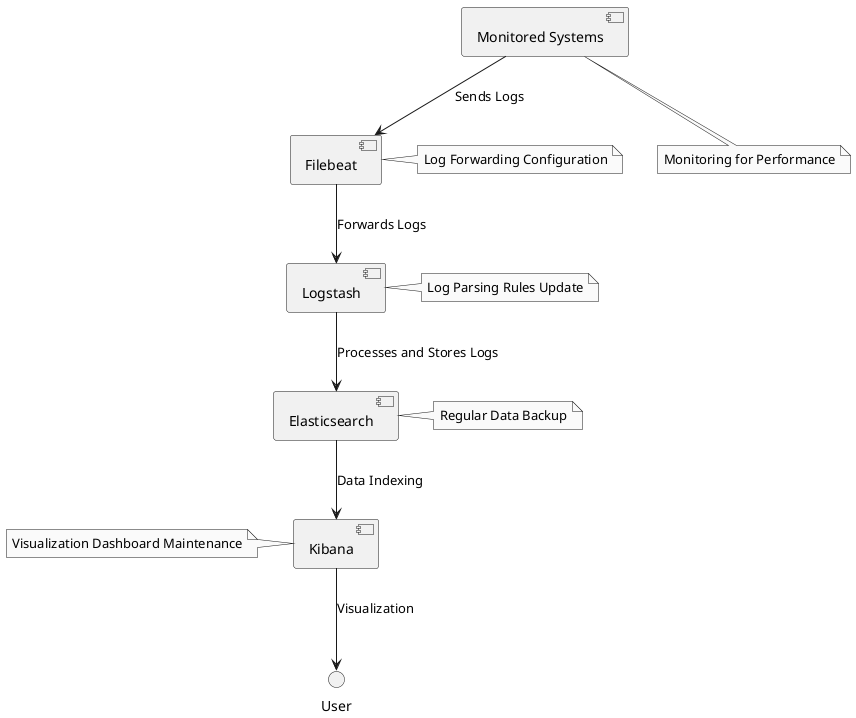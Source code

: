 @startuml
skinparam monochrome true

component [Elasticsearch] as ES
component [Logstash] as LS
component [Kibana] as Kibana
component [Filebeat] as FB
component [Monitored Systems] as Systems

Systems --> FB : Sends Logs
FB --> LS : Forwards Logs
LS --> ES : Processes and Stores Logs
ES --> Kibana : Data Indexing
Kibana --> User : Visualization

note right of ES : Regular Data Backup
note right of LS : Log Parsing Rules Update
note left of Kibana : Visualization Dashboard Maintenance
note left of FB : Log Forwarding Configuration
note bottom of Systems : Monitoring for Performance

@enduml
